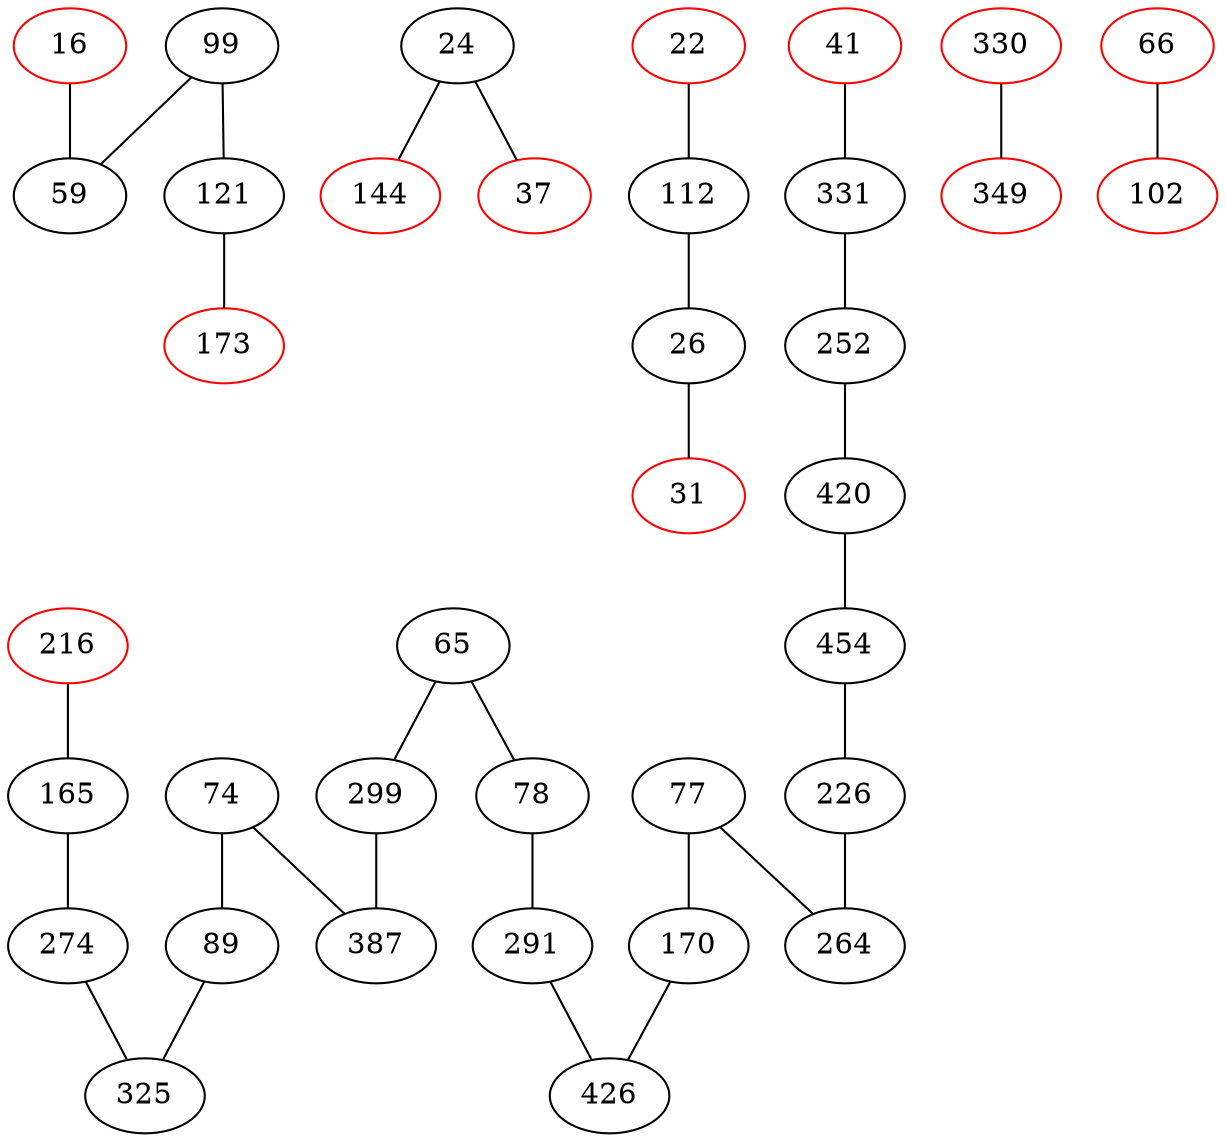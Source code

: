 strict graph G {
16 -- 59;
24 -- 144;
26 -- 31;
59 -- 16;
65 -- 299;
74 -- 89;
77 -- 170;
78 -- 291;
89 -- 325;
99 -- 59;
112 -- 26;
121 -- 173;
165 -- 274;
170 -- 426;
216 -- 165;
226 -- 264;
252 -- 420;
264 -- 226;
274 -- 325;
291 -- 78;
299 -- 387;
325 -- 274;
330 -- 349;
331 -- 252;
387 -- 299;
420 -- 454;
426 -- 170;
454 -- 226;
22 -- 112;
24 -- 37;
26 -- 112;
31 -- 26;
37 -- 24;
41 -- 331;
59 -- 99;
65 -- 78;
66 -- 102;
74 -- 387;
77 -- 264;
78 -- 65;
89 -- 74;
99 -- 121;
102 -- 66;
112 -- 22;
121 -- 99;
144 -- 24;
165 -- 216;
170 -- 77;
173 -- 121;
226 -- 454;
252 -- 331;
264 -- 77;
274 -- 165;
291 -- 426;
299 -- 65;
325 -- 89;
331 -- 41;
349 -- 330;
387 -- 74;
420 -- 252;
426 -- 291;
454 -- 420;
16[color=red];
22[color=red];
24
26
31[color=red];
37[color=red];
41[color=red];
59
65
66[color=red];
74
77
78
89
99
102[color=red];
112
121
144[color=red];
165
170
173[color=red];
216[color=red];
226
252
264
274
291
299
325
330[color=red];
331
349[color=red];
387
420
426
454
}
